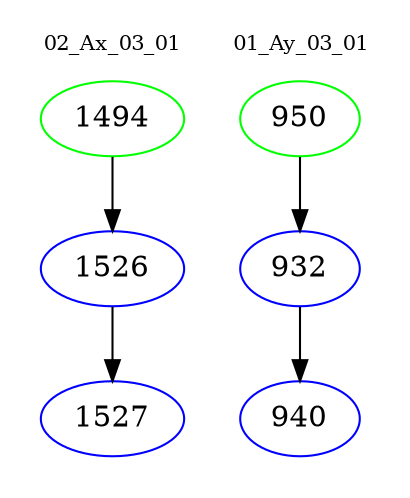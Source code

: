 digraph{
subgraph cluster_0 {
color = white
label = "02_Ax_03_01";
fontsize=10;
T0_1494 [label="1494", color="green"]
T0_1494 -> T0_1526 [color="black"]
T0_1526 [label="1526", color="blue"]
T0_1526 -> T0_1527 [color="black"]
T0_1527 [label="1527", color="blue"]
}
subgraph cluster_1 {
color = white
label = "01_Ay_03_01";
fontsize=10;
T1_950 [label="950", color="green"]
T1_950 -> T1_932 [color="black"]
T1_932 [label="932", color="blue"]
T1_932 -> T1_940 [color="black"]
T1_940 [label="940", color="blue"]
}
}
